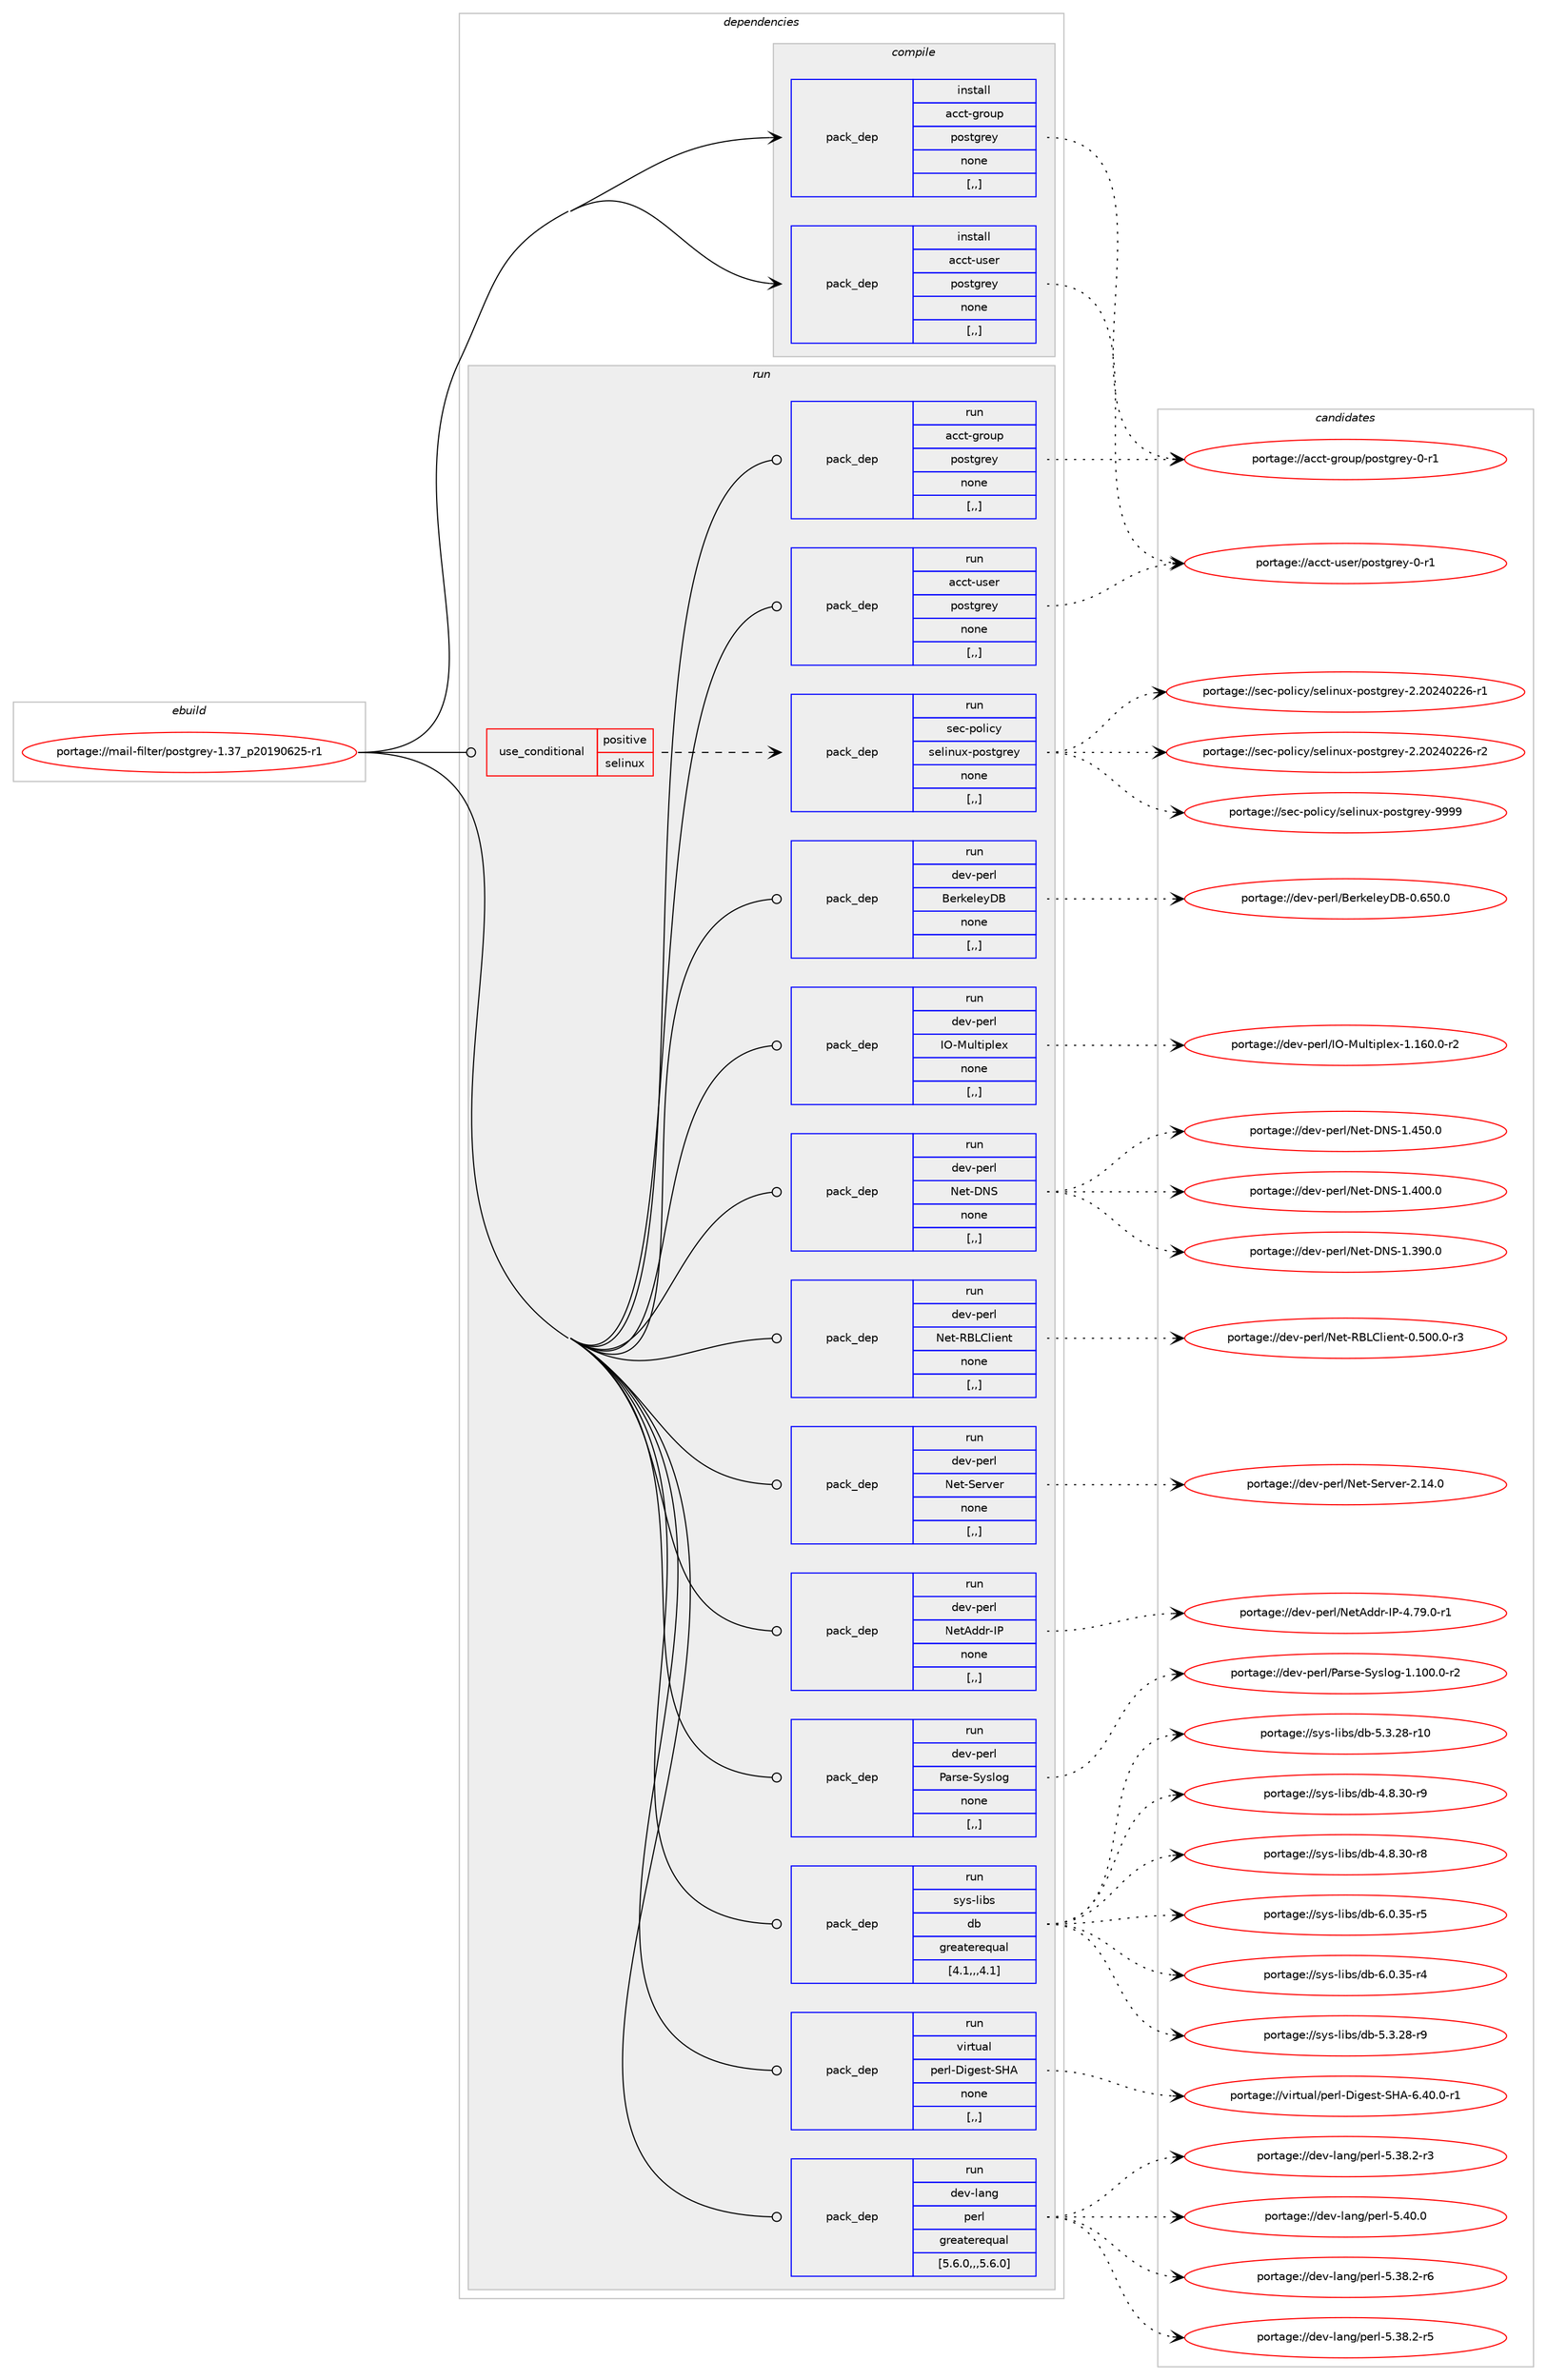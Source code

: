 digraph prolog {

# *************
# Graph options
# *************

newrank=true;
concentrate=true;
compound=true;
graph [rankdir=LR,fontname=Helvetica,fontsize=10,ranksep=1.5];#, ranksep=2.5, nodesep=0.2];
edge  [arrowhead=vee];
node  [fontname=Helvetica,fontsize=10];

# **********
# The ebuild
# **********

subgraph cluster_leftcol {
color=gray;
label=<<i>ebuild</i>>;
id [label="portage://mail-filter/postgrey-1.37_p20190625-r1", color=red, width=4, href="../mail-filter/postgrey-1.37_p20190625-r1.svg"];
}

# ****************
# The dependencies
# ****************

subgraph cluster_midcol {
color=gray;
label=<<i>dependencies</i>>;
subgraph cluster_compile {
fillcolor="#eeeeee";
style=filled;
label=<<i>compile</i>>;
subgraph pack206746 {
dependency279324 [label=<<TABLE BORDER="0" CELLBORDER="1" CELLSPACING="0" CELLPADDING="4" WIDTH="220"><TR><TD ROWSPAN="6" CELLPADDING="30">pack_dep</TD></TR><TR><TD WIDTH="110">install</TD></TR><TR><TD>acct-group</TD></TR><TR><TD>postgrey</TD></TR><TR><TD>none</TD></TR><TR><TD>[,,]</TD></TR></TABLE>>, shape=none, color=blue];
}
id:e -> dependency279324:w [weight=20,style="solid",arrowhead="vee"];
subgraph pack206747 {
dependency279325 [label=<<TABLE BORDER="0" CELLBORDER="1" CELLSPACING="0" CELLPADDING="4" WIDTH="220"><TR><TD ROWSPAN="6" CELLPADDING="30">pack_dep</TD></TR><TR><TD WIDTH="110">install</TD></TR><TR><TD>acct-user</TD></TR><TR><TD>postgrey</TD></TR><TR><TD>none</TD></TR><TR><TD>[,,]</TD></TR></TABLE>>, shape=none, color=blue];
}
id:e -> dependency279325:w [weight=20,style="solid",arrowhead="vee"];
}
subgraph cluster_compileandrun {
fillcolor="#eeeeee";
style=filled;
label=<<i>compile and run</i>>;
}
subgraph cluster_run {
fillcolor="#eeeeee";
style=filled;
label=<<i>run</i>>;
subgraph cond70301 {
dependency279326 [label=<<TABLE BORDER="0" CELLBORDER="1" CELLSPACING="0" CELLPADDING="4"><TR><TD ROWSPAN="3" CELLPADDING="10">use_conditional</TD></TR><TR><TD>positive</TD></TR><TR><TD>selinux</TD></TR></TABLE>>, shape=none, color=red];
subgraph pack206748 {
dependency279327 [label=<<TABLE BORDER="0" CELLBORDER="1" CELLSPACING="0" CELLPADDING="4" WIDTH="220"><TR><TD ROWSPAN="6" CELLPADDING="30">pack_dep</TD></TR><TR><TD WIDTH="110">run</TD></TR><TR><TD>sec-policy</TD></TR><TR><TD>selinux-postgrey</TD></TR><TR><TD>none</TD></TR><TR><TD>[,,]</TD></TR></TABLE>>, shape=none, color=blue];
}
dependency279326:e -> dependency279327:w [weight=20,style="dashed",arrowhead="vee"];
}
id:e -> dependency279326:w [weight=20,style="solid",arrowhead="odot"];
subgraph pack206749 {
dependency279328 [label=<<TABLE BORDER="0" CELLBORDER="1" CELLSPACING="0" CELLPADDING="4" WIDTH="220"><TR><TD ROWSPAN="6" CELLPADDING="30">pack_dep</TD></TR><TR><TD WIDTH="110">run</TD></TR><TR><TD>acct-group</TD></TR><TR><TD>postgrey</TD></TR><TR><TD>none</TD></TR><TR><TD>[,,]</TD></TR></TABLE>>, shape=none, color=blue];
}
id:e -> dependency279328:w [weight=20,style="solid",arrowhead="odot"];
subgraph pack206750 {
dependency279329 [label=<<TABLE BORDER="0" CELLBORDER="1" CELLSPACING="0" CELLPADDING="4" WIDTH="220"><TR><TD ROWSPAN="6" CELLPADDING="30">pack_dep</TD></TR><TR><TD WIDTH="110">run</TD></TR><TR><TD>acct-user</TD></TR><TR><TD>postgrey</TD></TR><TR><TD>none</TD></TR><TR><TD>[,,]</TD></TR></TABLE>>, shape=none, color=blue];
}
id:e -> dependency279329:w [weight=20,style="solid",arrowhead="odot"];
subgraph pack206751 {
dependency279330 [label=<<TABLE BORDER="0" CELLBORDER="1" CELLSPACING="0" CELLPADDING="4" WIDTH="220"><TR><TD ROWSPAN="6" CELLPADDING="30">pack_dep</TD></TR><TR><TD WIDTH="110">run</TD></TR><TR><TD>dev-lang</TD></TR><TR><TD>perl</TD></TR><TR><TD>greaterequal</TD></TR><TR><TD>[5.6.0,,,5.6.0]</TD></TR></TABLE>>, shape=none, color=blue];
}
id:e -> dependency279330:w [weight=20,style="solid",arrowhead="odot"];
subgraph pack206752 {
dependency279331 [label=<<TABLE BORDER="0" CELLBORDER="1" CELLSPACING="0" CELLPADDING="4" WIDTH="220"><TR><TD ROWSPAN="6" CELLPADDING="30">pack_dep</TD></TR><TR><TD WIDTH="110">run</TD></TR><TR><TD>dev-perl</TD></TR><TR><TD>BerkeleyDB</TD></TR><TR><TD>none</TD></TR><TR><TD>[,,]</TD></TR></TABLE>>, shape=none, color=blue];
}
id:e -> dependency279331:w [weight=20,style="solid",arrowhead="odot"];
subgraph pack206753 {
dependency279332 [label=<<TABLE BORDER="0" CELLBORDER="1" CELLSPACING="0" CELLPADDING="4" WIDTH="220"><TR><TD ROWSPAN="6" CELLPADDING="30">pack_dep</TD></TR><TR><TD WIDTH="110">run</TD></TR><TR><TD>dev-perl</TD></TR><TR><TD>IO-Multiplex</TD></TR><TR><TD>none</TD></TR><TR><TD>[,,]</TD></TR></TABLE>>, shape=none, color=blue];
}
id:e -> dependency279332:w [weight=20,style="solid",arrowhead="odot"];
subgraph pack206754 {
dependency279333 [label=<<TABLE BORDER="0" CELLBORDER="1" CELLSPACING="0" CELLPADDING="4" WIDTH="220"><TR><TD ROWSPAN="6" CELLPADDING="30">pack_dep</TD></TR><TR><TD WIDTH="110">run</TD></TR><TR><TD>dev-perl</TD></TR><TR><TD>Net-DNS</TD></TR><TR><TD>none</TD></TR><TR><TD>[,,]</TD></TR></TABLE>>, shape=none, color=blue];
}
id:e -> dependency279333:w [weight=20,style="solid",arrowhead="odot"];
subgraph pack206755 {
dependency279334 [label=<<TABLE BORDER="0" CELLBORDER="1" CELLSPACING="0" CELLPADDING="4" WIDTH="220"><TR><TD ROWSPAN="6" CELLPADDING="30">pack_dep</TD></TR><TR><TD WIDTH="110">run</TD></TR><TR><TD>dev-perl</TD></TR><TR><TD>Net-RBLClient</TD></TR><TR><TD>none</TD></TR><TR><TD>[,,]</TD></TR></TABLE>>, shape=none, color=blue];
}
id:e -> dependency279334:w [weight=20,style="solid",arrowhead="odot"];
subgraph pack206756 {
dependency279335 [label=<<TABLE BORDER="0" CELLBORDER="1" CELLSPACING="0" CELLPADDING="4" WIDTH="220"><TR><TD ROWSPAN="6" CELLPADDING="30">pack_dep</TD></TR><TR><TD WIDTH="110">run</TD></TR><TR><TD>dev-perl</TD></TR><TR><TD>Net-Server</TD></TR><TR><TD>none</TD></TR><TR><TD>[,,]</TD></TR></TABLE>>, shape=none, color=blue];
}
id:e -> dependency279335:w [weight=20,style="solid",arrowhead="odot"];
subgraph pack206757 {
dependency279336 [label=<<TABLE BORDER="0" CELLBORDER="1" CELLSPACING="0" CELLPADDING="4" WIDTH="220"><TR><TD ROWSPAN="6" CELLPADDING="30">pack_dep</TD></TR><TR><TD WIDTH="110">run</TD></TR><TR><TD>dev-perl</TD></TR><TR><TD>NetAddr-IP</TD></TR><TR><TD>none</TD></TR><TR><TD>[,,]</TD></TR></TABLE>>, shape=none, color=blue];
}
id:e -> dependency279336:w [weight=20,style="solid",arrowhead="odot"];
subgraph pack206758 {
dependency279337 [label=<<TABLE BORDER="0" CELLBORDER="1" CELLSPACING="0" CELLPADDING="4" WIDTH="220"><TR><TD ROWSPAN="6" CELLPADDING="30">pack_dep</TD></TR><TR><TD WIDTH="110">run</TD></TR><TR><TD>dev-perl</TD></TR><TR><TD>Parse-Syslog</TD></TR><TR><TD>none</TD></TR><TR><TD>[,,]</TD></TR></TABLE>>, shape=none, color=blue];
}
id:e -> dependency279337:w [weight=20,style="solid",arrowhead="odot"];
subgraph pack206759 {
dependency279338 [label=<<TABLE BORDER="0" CELLBORDER="1" CELLSPACING="0" CELLPADDING="4" WIDTH="220"><TR><TD ROWSPAN="6" CELLPADDING="30">pack_dep</TD></TR><TR><TD WIDTH="110">run</TD></TR><TR><TD>sys-libs</TD></TR><TR><TD>db</TD></TR><TR><TD>greaterequal</TD></TR><TR><TD>[4.1,,,4.1]</TD></TR></TABLE>>, shape=none, color=blue];
}
id:e -> dependency279338:w [weight=20,style="solid",arrowhead="odot"];
subgraph pack206760 {
dependency279339 [label=<<TABLE BORDER="0" CELLBORDER="1" CELLSPACING="0" CELLPADDING="4" WIDTH="220"><TR><TD ROWSPAN="6" CELLPADDING="30">pack_dep</TD></TR><TR><TD WIDTH="110">run</TD></TR><TR><TD>virtual</TD></TR><TR><TD>perl-Digest-SHA</TD></TR><TR><TD>none</TD></TR><TR><TD>[,,]</TD></TR></TABLE>>, shape=none, color=blue];
}
id:e -> dependency279339:w [weight=20,style="solid",arrowhead="odot"];
}
}

# **************
# The candidates
# **************

subgraph cluster_choices {
rank=same;
color=gray;
label=<<i>candidates</i>>;

subgraph choice206746 {
color=black;
nodesep=1;
choice979999116451031141111171124711211111511610311410112145484511449 [label="portage://acct-group/postgrey-0-r1", color=red, width=4,href="../acct-group/postgrey-0-r1.svg"];
dependency279324:e -> choice979999116451031141111171124711211111511610311410112145484511449:w [style=dotted,weight="100"];
}
subgraph choice206747 {
color=black;
nodesep=1;
choice979999116451171151011144711211111511610311410112145484511449 [label="portage://acct-user/postgrey-0-r1", color=red, width=4,href="../acct-user/postgrey-0-r1.svg"];
dependency279325:e -> choice979999116451171151011144711211111511610311410112145484511449:w [style=dotted,weight="100"];
}
subgraph choice206748 {
color=black;
nodesep=1;
choice11510199451121111081059912147115101108105110117120451121111151161031141011214557575757 [label="portage://sec-policy/selinux-postgrey-9999", color=red, width=4,href="../sec-policy/selinux-postgrey-9999.svg"];
choice115101994511211110810599121471151011081051101171204511211111511610311410112145504650485052485050544511450 [label="portage://sec-policy/selinux-postgrey-2.20240226-r2", color=red, width=4,href="../sec-policy/selinux-postgrey-2.20240226-r2.svg"];
choice115101994511211110810599121471151011081051101171204511211111511610311410112145504650485052485050544511449 [label="portage://sec-policy/selinux-postgrey-2.20240226-r1", color=red, width=4,href="../sec-policy/selinux-postgrey-2.20240226-r1.svg"];
dependency279327:e -> choice11510199451121111081059912147115101108105110117120451121111151161031141011214557575757:w [style=dotted,weight="100"];
dependency279327:e -> choice115101994511211110810599121471151011081051101171204511211111511610311410112145504650485052485050544511450:w [style=dotted,weight="100"];
dependency279327:e -> choice115101994511211110810599121471151011081051101171204511211111511610311410112145504650485052485050544511449:w [style=dotted,weight="100"];
}
subgraph choice206749 {
color=black;
nodesep=1;
choice979999116451031141111171124711211111511610311410112145484511449 [label="portage://acct-group/postgrey-0-r1", color=red, width=4,href="../acct-group/postgrey-0-r1.svg"];
dependency279328:e -> choice979999116451031141111171124711211111511610311410112145484511449:w [style=dotted,weight="100"];
}
subgraph choice206750 {
color=black;
nodesep=1;
choice979999116451171151011144711211111511610311410112145484511449 [label="portage://acct-user/postgrey-0-r1", color=red, width=4,href="../acct-user/postgrey-0-r1.svg"];
dependency279329:e -> choice979999116451171151011144711211111511610311410112145484511449:w [style=dotted,weight="100"];
}
subgraph choice206751 {
color=black;
nodesep=1;
choice10010111845108971101034711210111410845534652484648 [label="portage://dev-lang/perl-5.40.0", color=red, width=4,href="../dev-lang/perl-5.40.0.svg"];
choice100101118451089711010347112101114108455346515646504511454 [label="portage://dev-lang/perl-5.38.2-r6", color=red, width=4,href="../dev-lang/perl-5.38.2-r6.svg"];
choice100101118451089711010347112101114108455346515646504511453 [label="portage://dev-lang/perl-5.38.2-r5", color=red, width=4,href="../dev-lang/perl-5.38.2-r5.svg"];
choice100101118451089711010347112101114108455346515646504511451 [label="portage://dev-lang/perl-5.38.2-r3", color=red, width=4,href="../dev-lang/perl-5.38.2-r3.svg"];
dependency279330:e -> choice10010111845108971101034711210111410845534652484648:w [style=dotted,weight="100"];
dependency279330:e -> choice100101118451089711010347112101114108455346515646504511454:w [style=dotted,weight="100"];
dependency279330:e -> choice100101118451089711010347112101114108455346515646504511453:w [style=dotted,weight="100"];
dependency279330:e -> choice100101118451089711010347112101114108455346515646504511451:w [style=dotted,weight="100"];
}
subgraph choice206752 {
color=black;
nodesep=1;
choice10010111845112101114108476610111410710110810112168664548465453484648 [label="portage://dev-perl/BerkeleyDB-0.650.0", color=red, width=4,href="../dev-perl/BerkeleyDB-0.650.0.svg"];
dependency279331:e -> choice10010111845112101114108476610111410710110810112168664548465453484648:w [style=dotted,weight="100"];
}
subgraph choice206753 {
color=black;
nodesep=1;
choice10010111845112101114108477379457711710811610511210810112045494649544846484511450 [label="portage://dev-perl/IO-Multiplex-1.160.0-r2", color=red, width=4,href="../dev-perl/IO-Multiplex-1.160.0-r2.svg"];
dependency279332:e -> choice10010111845112101114108477379457711710811610511210810112045494649544846484511450:w [style=dotted,weight="100"];
}
subgraph choice206754 {
color=black;
nodesep=1;
choice100101118451121011141084778101116456878834549465253484648 [label="portage://dev-perl/Net-DNS-1.450.0", color=red, width=4,href="../dev-perl/Net-DNS-1.450.0.svg"];
choice100101118451121011141084778101116456878834549465248484648 [label="portage://dev-perl/Net-DNS-1.400.0", color=red, width=4,href="../dev-perl/Net-DNS-1.400.0.svg"];
choice100101118451121011141084778101116456878834549465157484648 [label="portage://dev-perl/Net-DNS-1.390.0", color=red, width=4,href="../dev-perl/Net-DNS-1.390.0.svg"];
dependency279333:e -> choice100101118451121011141084778101116456878834549465253484648:w [style=dotted,weight="100"];
dependency279333:e -> choice100101118451121011141084778101116456878834549465248484648:w [style=dotted,weight="100"];
dependency279333:e -> choice100101118451121011141084778101116456878834549465157484648:w [style=dotted,weight="100"];
}
subgraph choice206755 {
color=black;
nodesep=1;
choice100101118451121011141084778101116458266766710810510111011645484653484846484511451 [label="portage://dev-perl/Net-RBLClient-0.500.0-r3", color=red, width=4,href="../dev-perl/Net-RBLClient-0.500.0-r3.svg"];
dependency279334:e -> choice100101118451121011141084778101116458266766710810510111011645484653484846484511451:w [style=dotted,weight="100"];
}
subgraph choice206756 {
color=black;
nodesep=1;
choice100101118451121011141084778101116458310111411810111445504649524648 [label="portage://dev-perl/Net-Server-2.14.0", color=red, width=4,href="../dev-perl/Net-Server-2.14.0.svg"];
dependency279335:e -> choice100101118451121011141084778101116458310111411810111445504649524648:w [style=dotted,weight="100"];
}
subgraph choice206757 {
color=black;
nodesep=1;
choice10010111845112101114108477810111665100100114457380455246555746484511449 [label="portage://dev-perl/NetAddr-IP-4.79.0-r1", color=red, width=4,href="../dev-perl/NetAddr-IP-4.79.0-r1.svg"];
dependency279336:e -> choice10010111845112101114108477810111665100100114457380455246555746484511449:w [style=dotted,weight="100"];
}
subgraph choice206758 {
color=black;
nodesep=1;
choice10010111845112101114108478097114115101458312111510811110345494649484846484511450 [label="portage://dev-perl/Parse-Syslog-1.100.0-r2", color=red, width=4,href="../dev-perl/Parse-Syslog-1.100.0-r2.svg"];
dependency279337:e -> choice10010111845112101114108478097114115101458312111510811110345494649484846484511450:w [style=dotted,weight="100"];
}
subgraph choice206759 {
color=black;
nodesep=1;
choice11512111545108105981154710098455446484651534511453 [label="portage://sys-libs/db-6.0.35-r5", color=red, width=4,href="../sys-libs/db-6.0.35-r5.svg"];
choice11512111545108105981154710098455446484651534511452 [label="portage://sys-libs/db-6.0.35-r4", color=red, width=4,href="../sys-libs/db-6.0.35-r4.svg"];
choice11512111545108105981154710098455346514650564511457 [label="portage://sys-libs/db-5.3.28-r9", color=red, width=4,href="../sys-libs/db-5.3.28-r9.svg"];
choice1151211154510810598115471009845534651465056451144948 [label="portage://sys-libs/db-5.3.28-r10", color=red, width=4,href="../sys-libs/db-5.3.28-r10.svg"];
choice11512111545108105981154710098455246564651484511457 [label="portage://sys-libs/db-4.8.30-r9", color=red, width=4,href="../sys-libs/db-4.8.30-r9.svg"];
choice11512111545108105981154710098455246564651484511456 [label="portage://sys-libs/db-4.8.30-r8", color=red, width=4,href="../sys-libs/db-4.8.30-r8.svg"];
dependency279338:e -> choice11512111545108105981154710098455446484651534511453:w [style=dotted,weight="100"];
dependency279338:e -> choice11512111545108105981154710098455446484651534511452:w [style=dotted,weight="100"];
dependency279338:e -> choice11512111545108105981154710098455346514650564511457:w [style=dotted,weight="100"];
dependency279338:e -> choice1151211154510810598115471009845534651465056451144948:w [style=dotted,weight="100"];
dependency279338:e -> choice11512111545108105981154710098455246564651484511457:w [style=dotted,weight="100"];
dependency279338:e -> choice11512111545108105981154710098455246564651484511456:w [style=dotted,weight="100"];
}
subgraph choice206760 {
color=black;
nodesep=1;
choice1181051141161179710847112101114108456810510310111511645837265455446524846484511449 [label="portage://virtual/perl-Digest-SHA-6.40.0-r1", color=red, width=4,href="../virtual/perl-Digest-SHA-6.40.0-r1.svg"];
dependency279339:e -> choice1181051141161179710847112101114108456810510310111511645837265455446524846484511449:w [style=dotted,weight="100"];
}
}

}
